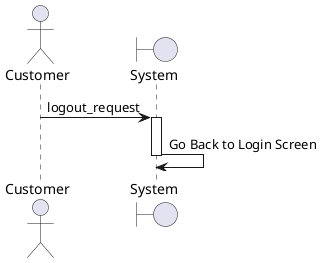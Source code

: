 @startuml logout
actor Customer
boundary System as system
Customer -> system: logout_request
activate system
system -> system: Go Back to Login Screen
deactivate system
@enduml
